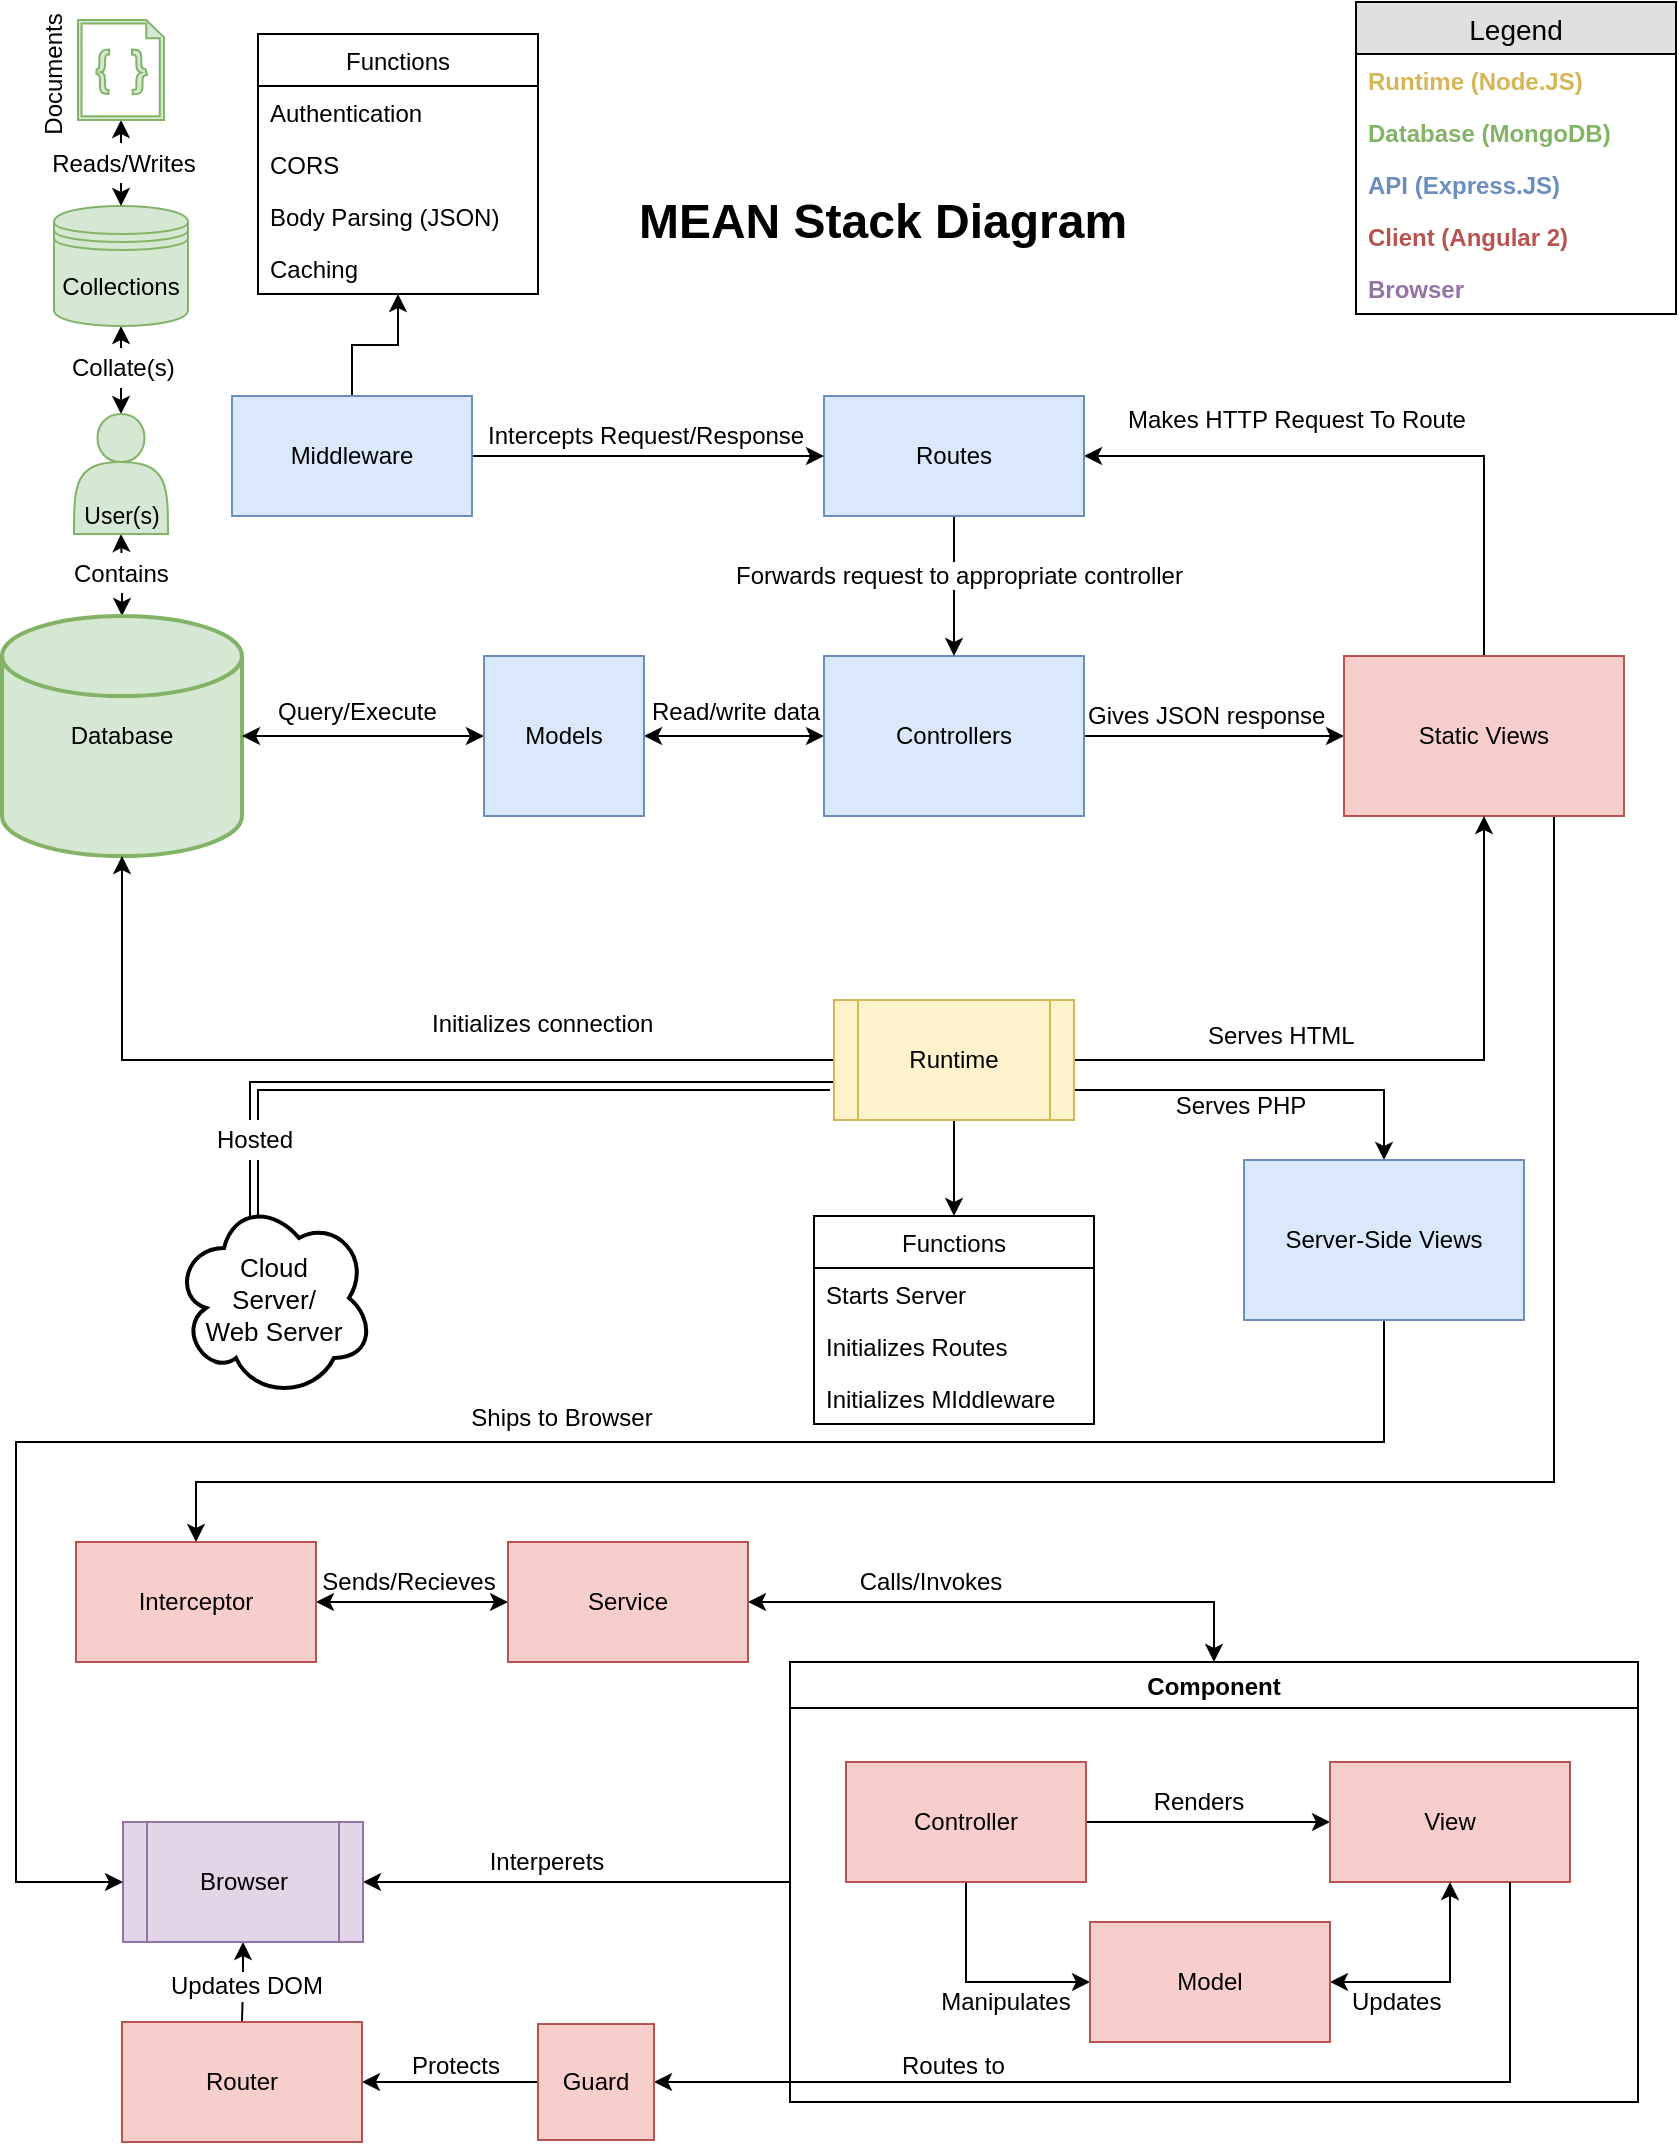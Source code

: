 <mxfile version="12.1.0" type="device" pages="1"><diagram id="9OGdil3woxZhPe_slmpF" name="Diagram"><mxGraphModel dx="843" dy="628" grid="1" gridSize="10" guides="1" tooltips="1" connect="1" arrows="1" fold="1" page="1" pageScale="1" pageWidth="850" pageHeight="1100" math="0" shadow="0"><root><mxCell id="0"/><mxCell id="1" parent="0"/><mxCell id="Voq-lryjcTRBzUc6CP47-26" style="edgeStyle=orthogonalEdgeStyle;rounded=0;orthogonalLoop=1;jettySize=auto;html=1;exitX=0.5;exitY=0;exitDx=0;exitDy=0;exitPerimeter=0;entryX=0.5;entryY=1;entryDx=0;entryDy=0;startArrow=classic;startFill=1;endArrow=classic;endFill=1;fontColor=#000000;" parent="1" source="Z71vCfWD9VK237qjt8-z-1" target="Voq-lryjcTRBzUc6CP47-25" edge="1"><mxGeometry relative="1" as="geometry"/></mxCell><mxCell id="Z71vCfWD9VK237qjt8-z-1" value="Database" style="strokeWidth=2;html=1;shape=mxgraph.flowchart.database;whiteSpace=wrap;fillColor=#d5e8d4;strokeColor=#82b366;" parent="1" vertex="1"><mxGeometry x="13" y="307" width="120" height="120" as="geometry"/></mxCell><mxCell id="Z71vCfWD9VK237qjt8-z-15" style="edgeStyle=orthogonalEdgeStyle;rounded=0;orthogonalLoop=1;jettySize=auto;html=1;exitX=1;exitY=0.5;exitDx=0;exitDy=0;startArrow=classic;startFill=1;" parent="1" source="Z71vCfWD9VK237qjt8-z-2" target="Z71vCfWD9VK237qjt8-z-4" edge="1"><mxGeometry relative="1" as="geometry"/></mxCell><mxCell id="Z71vCfWD9VK237qjt8-z-16" style="edgeStyle=orthogonalEdgeStyle;rounded=0;orthogonalLoop=1;jettySize=auto;html=1;exitX=0;exitY=0.5;exitDx=0;exitDy=0;entryX=1;entryY=0.5;entryDx=0;entryDy=0;entryPerimeter=0;startArrow=classic;startFill=1;" parent="1" source="Z71vCfWD9VK237qjt8-z-2" target="Z71vCfWD9VK237qjt8-z-1" edge="1"><mxGeometry relative="1" as="geometry"/></mxCell><mxCell id="Z71vCfWD9VK237qjt8-z-2" value="Models" style="whiteSpace=wrap;html=1;aspect=fixed;fillColor=#dae8fc;strokeColor=#6c8ebf;" parent="1" vertex="1"><mxGeometry x="254" y="327" width="80" height="80" as="geometry"/></mxCell><mxCell id="Z71vCfWD9VK237qjt8-z-20" style="edgeStyle=orthogonalEdgeStyle;rounded=0;orthogonalLoop=1;jettySize=auto;html=1;exitX=1;exitY=0.5;exitDx=0;exitDy=0;entryX=0;entryY=0.5;entryDx=0;entryDy=0;startArrow=none;startFill=0;endArrow=classic;endFill=1;" parent="1" source="Z71vCfWD9VK237qjt8-z-4" target="Z71vCfWD9VK237qjt8-z-12" edge="1"><mxGeometry relative="1" as="geometry"/></mxCell><mxCell id="Z71vCfWD9VK237qjt8-z-4" value="Controllers" style="rounded=0;whiteSpace=wrap;html=1;fillColor=#dae8fc;strokeColor=#6c8ebf;" parent="1" vertex="1"><mxGeometry x="424" y="327" width="130" height="80" as="geometry"/></mxCell><mxCell id="Z71vCfWD9VK237qjt8-z-14" style="edgeStyle=orthogonalEdgeStyle;rounded=0;orthogonalLoop=1;jettySize=auto;html=1;exitX=0.5;exitY=1;exitDx=0;exitDy=0;entryX=0.5;entryY=0;entryDx=0;entryDy=0;" parent="1" source="Z71vCfWD9VK237qjt8-z-5" target="Z71vCfWD9VK237qjt8-z-4" edge="1"><mxGeometry relative="1" as="geometry"/></mxCell><mxCell id="Z71vCfWD9VK237qjt8-z-19" style="edgeStyle=orthogonalEdgeStyle;rounded=0;orthogonalLoop=1;jettySize=auto;html=1;exitX=1;exitY=0.5;exitDx=0;exitDy=0;entryX=0.5;entryY=0;entryDx=0;entryDy=0;startArrow=classic;startFill=1;endArrow=none;endFill=0;" parent="1" source="Z71vCfWD9VK237qjt8-z-5" target="Z71vCfWD9VK237qjt8-z-12" edge="1"><mxGeometry relative="1" as="geometry"/></mxCell><mxCell id="Z71vCfWD9VK237qjt8-z-5" value="Routes" style="rounded=0;whiteSpace=wrap;html=1;fillColor=#dae8fc;strokeColor=#6c8ebf;" parent="1" vertex="1"><mxGeometry x="424" y="197" width="130" height="60" as="geometry"/></mxCell><mxCell id="b0roZbtPXMf4ZGY0dDDa-2" style="edgeStyle=orthogonalEdgeStyle;rounded=0;orthogonalLoop=1;jettySize=auto;html=1;exitX=0.75;exitY=1;exitDx=0;exitDy=0;entryX=0.5;entryY=0;entryDx=0;entryDy=0;" parent="1" source="Z71vCfWD9VK237qjt8-z-12" target="b0roZbtPXMf4ZGY0dDDa-1" edge="1"><mxGeometry relative="1" as="geometry"><Array as="points"><mxPoint x="789" y="740"/><mxPoint x="110" y="740"/></Array></mxGeometry></mxCell><mxCell id="Z71vCfWD9VK237qjt8-z-12" value="Static Views" style="rounded=0;whiteSpace=wrap;html=1;fillColor=#f8cecc;strokeColor=#b85450;" parent="1" vertex="1"><mxGeometry x="684" y="327" width="140" height="80" as="geometry"/></mxCell><mxCell id="Z71vCfWD9VK237qjt8-z-21" value="Makes HTTP Request To Route" style="text;html=1;resizable=0;points=[];autosize=1;align=left;verticalAlign=top;spacingTop=-4;" parent="1" vertex="1"><mxGeometry x="574" y="199" width="180" height="20" as="geometry"/></mxCell><mxCell id="Z71vCfWD9VK237qjt8-z-22" value="Forwards request to appropriate controller" style="text;html=1;resizable=0;points=[];autosize=1;align=left;verticalAlign=top;spacingTop=-4;labelBackgroundColor=#ffffff;" parent="1" vertex="1"><mxGeometry x="378" y="277" width="240" height="20" as="geometry"/></mxCell><mxCell id="Z71vCfWD9VK237qjt8-z-23" value="Read/write data" style="text;html=1;resizable=0;points=[];autosize=1;align=left;verticalAlign=top;spacingTop=-4;" parent="1" vertex="1"><mxGeometry x="336" y="345" width="100" height="20" as="geometry"/></mxCell><mxCell id="Z71vCfWD9VK237qjt8-z-24" value="Gives JSON response" style="text;html=1;resizable=0;points=[];autosize=1;align=left;verticalAlign=top;spacingTop=-4;" parent="1" vertex="1"><mxGeometry x="554" y="347" width="130" height="20" as="geometry"/></mxCell><mxCell id="Z71vCfWD9VK237qjt8-z-26" style="edgeStyle=orthogonalEdgeStyle;rounded=0;orthogonalLoop=1;jettySize=auto;html=1;entryX=0.5;entryY=1;entryDx=0;entryDy=0;startArrow=none;startFill=0;endArrow=classic;endFill=1;" parent="1" source="Z71vCfWD9VK237qjt8-z-25" target="Z71vCfWD9VK237qjt8-z-12" edge="1"><mxGeometry relative="1" as="geometry"/></mxCell><mxCell id="Z71vCfWD9VK237qjt8-z-29" style="edgeStyle=orthogonalEdgeStyle;rounded=0;orthogonalLoop=1;jettySize=auto;html=1;exitX=0;exitY=0.5;exitDx=0;exitDy=0;entryX=0.5;entryY=1;entryDx=0;entryDy=0;entryPerimeter=0;startArrow=none;startFill=0;endArrow=classic;endFill=1;" parent="1" source="Z71vCfWD9VK237qjt8-z-25" target="Z71vCfWD9VK237qjt8-z-1" edge="1"><mxGeometry relative="1" as="geometry"/></mxCell><mxCell id="nF1GAMcRou4xOKMRaKhh-12" style="edgeStyle=orthogonalEdgeStyle;rounded=0;orthogonalLoop=1;jettySize=auto;html=1;exitX=0.5;exitY=1;exitDx=0;exitDy=0;entryX=0.5;entryY=0;entryDx=0;entryDy=0;" parent="1" source="Z71vCfWD9VK237qjt8-z-25" target="nF1GAMcRou4xOKMRaKhh-8" edge="1"><mxGeometry relative="1" as="geometry"/></mxCell><mxCell id="aUahL3pixWGmTyJ578GJ-4" style="edgeStyle=orthogonalEdgeStyle;rounded=0;orthogonalLoop=1;jettySize=auto;html=1;exitX=0;exitY=0.75;exitDx=0;exitDy=0;entryX=0.4;entryY=0.1;entryDx=0;entryDy=0;entryPerimeter=0;startArrow=none;startFill=0;endArrow=none;endFill=0;fontColor=#9673A6;shape=link;" parent="1" source="Z71vCfWD9VK237qjt8-z-25" target="aUahL3pixWGmTyJ578GJ-3" edge="1"><mxGeometry relative="1" as="geometry"><Array as="points"><mxPoint x="139" y="542"/></Array></mxGeometry></mxCell><mxCell id="Hi5DuldTE_TKydZa6_Uv-1" style="edgeStyle=orthogonalEdgeStyle;rounded=0;orthogonalLoop=1;jettySize=auto;html=1;exitX=1;exitY=0.75;exitDx=0;exitDy=0;entryX=0.5;entryY=0;entryDx=0;entryDy=0;" parent="1" source="Z71vCfWD9VK237qjt8-z-25" target="Hi5DuldTE_TKydZa6_Uv-2" edge="1"><mxGeometry relative="1" as="geometry"><mxPoint x="750" y="580" as="targetPoint"/></mxGeometry></mxCell><mxCell id="Z71vCfWD9VK237qjt8-z-25" value="Runtime" style="shape=process;whiteSpace=wrap;html=1;backgroundOutline=1;fillColor=#fff2cc;strokeColor=#d6b656;" parent="1" vertex="1"><mxGeometry x="429" y="499" width="120" height="60" as="geometry"/></mxCell><mxCell id="Z71vCfWD9VK237qjt8-z-27" value="Serves HTML" style="text;html=1;resizable=0;points=[];autosize=1;align=left;verticalAlign=top;spacingTop=-4;" parent="1" vertex="1"><mxGeometry x="614" y="507" width="90" height="20" as="geometry"/></mxCell><mxCell id="Z71vCfWD9VK237qjt8-z-28" value="Query/Execute" style="text;html=1;resizable=0;points=[];autosize=1;align=left;verticalAlign=top;spacingTop=-4;" parent="1" vertex="1"><mxGeometry x="148.5" y="345" width="90" height="20" as="geometry"/></mxCell><mxCell id="Z71vCfWD9VK237qjt8-z-30" value="Initializes connection" style="text;html=1;resizable=0;points=[];autosize=1;align=left;verticalAlign=top;spacingTop=-4;" parent="1" vertex="1"><mxGeometry x="226" y="501" width="130" height="20" as="geometry"/></mxCell><mxCell id="Z71vCfWD9VK237qjt8-z-32" value="MEAN Stack Diagram" style="text;strokeColor=none;fillColor=none;html=1;fontSize=24;fontStyle=1;verticalAlign=middle;align=center;" parent="1" vertex="1"><mxGeometry x="310" y="90" width="285" height="40" as="geometry"/></mxCell><mxCell id="nF1GAMcRou4xOKMRaKhh-3" style="edgeStyle=orthogonalEdgeStyle;rounded=0;orthogonalLoop=1;jettySize=auto;html=1;exitX=1;exitY=0.5;exitDx=0;exitDy=0;entryX=0;entryY=0.5;entryDx=0;entryDy=0;" parent="1" source="nF1GAMcRou4xOKMRaKhh-2" target="Z71vCfWD9VK237qjt8-z-5" edge="1"><mxGeometry relative="1" as="geometry"/></mxCell><mxCell id="nF1GAMcRou4xOKMRaKhh-22" style="edgeStyle=orthogonalEdgeStyle;rounded=0;orthogonalLoop=1;jettySize=auto;html=1;exitX=0.5;exitY=0;exitDx=0;exitDy=0;entryX=0.5;entryY=1;entryDx=0;entryDy=0;" parent="1" source="nF1GAMcRou4xOKMRaKhh-2" target="nF1GAMcRou4xOKMRaKhh-13" edge="1"><mxGeometry relative="1" as="geometry"/></mxCell><mxCell id="nF1GAMcRou4xOKMRaKhh-2" value="Middleware" style="rounded=0;whiteSpace=wrap;html=1;fillColor=#dae8fc;strokeColor=#6c8ebf;" parent="1" vertex="1"><mxGeometry x="128" y="197" width="120" height="60" as="geometry"/></mxCell><mxCell id="nF1GAMcRou4xOKMRaKhh-4" value="Intercepts Request/Response" style="text;html=1;resizable=0;points=[];autosize=1;align=left;verticalAlign=top;spacingTop=-4;" parent="1" vertex="1"><mxGeometry x="254" y="207" width="170" height="20" as="geometry"/></mxCell><mxCell id="nF1GAMcRou4xOKMRaKhh-8" value="Functions" style="swimlane;fontStyle=0;childLayout=stackLayout;horizontal=1;startSize=26;fillColor=none;horizontalStack=0;resizeParent=1;resizeParentMax=0;resizeLast=0;collapsible=1;marginBottom=0;" parent="1" vertex="1"><mxGeometry x="419" y="607" width="140" height="104" as="geometry"/></mxCell><mxCell id="nF1GAMcRou4xOKMRaKhh-11" value="Starts Server" style="text;strokeColor=none;fillColor=none;align=left;verticalAlign=top;spacingLeft=4;spacingRight=4;overflow=hidden;rotatable=0;points=[[0,0.5],[1,0.5]];portConstraint=eastwest;" parent="nF1GAMcRou4xOKMRaKhh-8" vertex="1"><mxGeometry y="26" width="140" height="26" as="geometry"/></mxCell><mxCell id="nF1GAMcRou4xOKMRaKhh-9" value="Initializes Routes" style="text;strokeColor=none;fillColor=none;align=left;verticalAlign=top;spacingLeft=4;spacingRight=4;overflow=hidden;rotatable=0;points=[[0,0.5],[1,0.5]];portConstraint=eastwest;" parent="nF1GAMcRou4xOKMRaKhh-8" vertex="1"><mxGeometry y="52" width="140" height="26" as="geometry"/></mxCell><mxCell id="nF1GAMcRou4xOKMRaKhh-10" value="Initializes MIddleware" style="text;strokeColor=none;fillColor=none;align=left;verticalAlign=top;spacingLeft=4;spacingRight=4;overflow=hidden;rotatable=0;points=[[0,0.5],[1,0.5]];portConstraint=eastwest;" parent="nF1GAMcRou4xOKMRaKhh-8" vertex="1"><mxGeometry y="78" width="140" height="26" as="geometry"/></mxCell><mxCell id="nF1GAMcRou4xOKMRaKhh-13" value="Functions" style="swimlane;fontStyle=0;childLayout=stackLayout;horizontal=1;startSize=26;fillColor=none;horizontalStack=0;resizeParent=1;resizeParentMax=0;resizeLast=0;collapsible=1;marginBottom=0;" parent="1" vertex="1"><mxGeometry x="141" y="16" width="140" height="130" as="geometry"><mxRectangle x="101" y="62.5" width="80" height="26" as="alternateBounds"/></mxGeometry></mxCell><mxCell id="nF1GAMcRou4xOKMRaKhh-14" value="Authentication" style="text;strokeColor=none;fillColor=none;align=left;verticalAlign=top;spacingLeft=4;spacingRight=4;overflow=hidden;rotatable=0;points=[[0,0.5],[1,0.5]];portConstraint=eastwest;" parent="nF1GAMcRou4xOKMRaKhh-13" vertex="1"><mxGeometry y="26" width="140" height="26" as="geometry"/></mxCell><mxCell id="nF1GAMcRou4xOKMRaKhh-15" value="CORS" style="text;strokeColor=none;fillColor=none;align=left;verticalAlign=top;spacingLeft=4;spacingRight=4;overflow=hidden;rotatable=0;points=[[0,0.5],[1,0.5]];portConstraint=eastwest;" parent="nF1GAMcRou4xOKMRaKhh-13" vertex="1"><mxGeometry y="52" width="140" height="26" as="geometry"/></mxCell><mxCell id="nF1GAMcRou4xOKMRaKhh-16" value="Body Parsing (JSON)" style="text;strokeColor=none;fillColor=none;align=left;verticalAlign=top;spacingLeft=4;spacingRight=4;overflow=hidden;rotatable=0;points=[[0,0.5],[1,0.5]];portConstraint=eastwest;" parent="nF1GAMcRou4xOKMRaKhh-13" vertex="1"><mxGeometry y="78" width="140" height="26" as="geometry"/></mxCell><mxCell id="nF1GAMcRou4xOKMRaKhh-20" value="Caching" style="text;strokeColor=none;fillColor=none;align=left;verticalAlign=top;spacingLeft=4;spacingRight=4;overflow=hidden;rotatable=0;points=[[0,0.5],[1,0.5]];portConstraint=eastwest;" parent="nF1GAMcRou4xOKMRaKhh-13" vertex="1"><mxGeometry y="104" width="140" height="26" as="geometry"/></mxCell><mxCell id="Pyltbt4dXKm2clkoELuK-4" style="edgeStyle=orthogonalEdgeStyle;rounded=0;orthogonalLoop=1;jettySize=auto;html=1;exitX=1;exitY=0.5;exitDx=0;exitDy=0;startArrow=classic;startFill=1;" parent="1" source="b0roZbtPXMf4ZGY0dDDa-1" target="Pyltbt4dXKm2clkoELuK-1" edge="1"><mxGeometry relative="1" as="geometry"/></mxCell><mxCell id="b0roZbtPXMf4ZGY0dDDa-1" value="Interceptor" style="rounded=0;whiteSpace=wrap;html=1;fillColor=#f8cecc;strokeColor=#b85450;" parent="1" vertex="1"><mxGeometry x="50" y="770" width="120" height="60" as="geometry"/></mxCell><mxCell id="h36mlraaDGBkqbmWbG6y-2" style="edgeStyle=orthogonalEdgeStyle;rounded=0;orthogonalLoop=1;jettySize=auto;html=1;exitX=1;exitY=0.5;exitDx=0;exitDy=0;entryX=0.5;entryY=0;entryDx=0;entryDy=0;startArrow=classic;startFill=1;" parent="1" source="Pyltbt4dXKm2clkoELuK-1" target="UhZMjUuO2ybGHj9WYNuL-4" edge="1"><mxGeometry relative="1" as="geometry"/></mxCell><mxCell id="Pyltbt4dXKm2clkoELuK-1" value="Service" style="rounded=0;whiteSpace=wrap;html=1;fillColor=#f8cecc;strokeColor=#b85450;" parent="1" vertex="1"><mxGeometry x="266" y="770" width="120" height="60" as="geometry"/></mxCell><mxCell id="h36mlraaDGBkqbmWbG6y-3" style="edgeStyle=orthogonalEdgeStyle;rounded=0;orthogonalLoop=1;jettySize=auto;html=1;exitX=0;exitY=0.5;exitDx=0;exitDy=0;entryX=1;entryY=0.5;entryDx=0;entryDy=0;startArrow=none;startFill=0;endArrow=classic;endFill=1;" parent="1" source="UhZMjUuO2ybGHj9WYNuL-4" target="h36mlraaDGBkqbmWbG6y-1" edge="1"><mxGeometry relative="1" as="geometry"/></mxCell><mxCell id="UhZMjUuO2ybGHj9WYNuL-4" value="Component" style="swimlane;" parent="1" vertex="1"><mxGeometry x="407" y="830" width="424" height="220" as="geometry"><mxRectangle x="407" y="830" width="90" height="23" as="alternateBounds"/></mxGeometry></mxCell><mxCell id="ct8KQFncUONVK2w99KDZ-1" style="edgeStyle=orthogonalEdgeStyle;rounded=0;orthogonalLoop=1;jettySize=auto;html=1;entryX=0;entryY=0.5;entryDx=0;entryDy=0;startArrow=none;startFill=0;" parent="UhZMjUuO2ybGHj9WYNuL-4" source="UhZMjUuO2ybGHj9WYNuL-3" target="UhZMjUuO2ybGHj9WYNuL-2" edge="1"><mxGeometry relative="1" as="geometry"/></mxCell><mxCell id="ct8KQFncUONVK2w99KDZ-2" style="edgeStyle=orthogonalEdgeStyle;rounded=0;orthogonalLoop=1;jettySize=auto;html=1;exitX=0.5;exitY=1;exitDx=0;exitDy=0;entryX=0;entryY=0.5;entryDx=0;entryDy=0;startArrow=none;startFill=0;" parent="UhZMjUuO2ybGHj9WYNuL-4" source="UhZMjUuO2ybGHj9WYNuL-3" target="UhZMjUuO2ybGHj9WYNuL-1" edge="1"><mxGeometry relative="1" as="geometry"/></mxCell><mxCell id="UhZMjUuO2ybGHj9WYNuL-3" value="Controller" style="rounded=0;whiteSpace=wrap;html=1;fillColor=#f8cecc;strokeColor=#b85450;" parent="UhZMjUuO2ybGHj9WYNuL-4" vertex="1"><mxGeometry x="28" y="50" width="120" height="60" as="geometry"/></mxCell><mxCell id="UhZMjUuO2ybGHj9WYNuL-2" value="View" style="rounded=0;whiteSpace=wrap;html=1;fillColor=#f8cecc;strokeColor=#b85450;" parent="UhZMjUuO2ybGHj9WYNuL-4" vertex="1"><mxGeometry x="270" y="50" width="120" height="60" as="geometry"/></mxCell><mxCell id="ct8KQFncUONVK2w99KDZ-3" style="edgeStyle=orthogonalEdgeStyle;rounded=0;orthogonalLoop=1;jettySize=auto;html=1;exitX=1;exitY=0.5;exitDx=0;exitDy=0;entryX=0.5;entryY=1;entryDx=0;entryDy=0;startArrow=classic;startFill=1;" parent="UhZMjUuO2ybGHj9WYNuL-4" source="UhZMjUuO2ybGHj9WYNuL-1" target="UhZMjUuO2ybGHj9WYNuL-2" edge="1"><mxGeometry relative="1" as="geometry"/></mxCell><mxCell id="UhZMjUuO2ybGHj9WYNuL-1" value="Model" style="rounded=0;whiteSpace=wrap;html=1;fillColor=#f8cecc;strokeColor=#b85450;" parent="UhZMjUuO2ybGHj9WYNuL-4" vertex="1"><mxGeometry x="150" y="130" width="120" height="60" as="geometry"/></mxCell><mxCell id="ct8KQFncUONVK2w99KDZ-4" value="Updates" style="text;html=1;resizable=0;points=[];autosize=1;align=left;verticalAlign=top;spacingTop=-4;" parent="UhZMjUuO2ybGHj9WYNuL-4" vertex="1"><mxGeometry x="279" y="160" width="60" height="20" as="geometry"/></mxCell><mxCell id="ct8KQFncUONVK2w99KDZ-5" value="Manipulates" style="text;html=1;strokeColor=none;fillColor=none;align=center;verticalAlign=middle;whiteSpace=wrap;rounded=0;" parent="UhZMjUuO2ybGHj9WYNuL-4" vertex="1"><mxGeometry x="69" y="160" width="78" height="20" as="geometry"/></mxCell><mxCell id="ct8KQFncUONVK2w99KDZ-6" value="Renders" style="text;html=1;strokeColor=none;fillColor=none;align=center;verticalAlign=middle;whiteSpace=wrap;rounded=0;" parent="UhZMjUuO2ybGHj9WYNuL-4" vertex="1"><mxGeometry x="167" y="60" width="75" height="20" as="geometry"/></mxCell><mxCell id="Voq-lryjcTRBzUc6CP47-21" style="edgeStyle=orthogonalEdgeStyle;rounded=0;orthogonalLoop=1;jettySize=auto;html=1;exitX=0.5;exitY=1;exitDx=0;exitDy=0;entryX=0.5;entryY=0;entryDx=0;entryDy=0;startArrow=classic;startFill=1;endArrow=none;endFill=0;fontColor=#000000;" parent="1" source="h36mlraaDGBkqbmWbG6y-1" target="Voq-lryjcTRBzUc6CP47-17" edge="1"><mxGeometry relative="1" as="geometry"/></mxCell><mxCell id="h36mlraaDGBkqbmWbG6y-1" value="Browser" style="shape=process;whiteSpace=wrap;html=1;backgroundOutline=1;fillColor=#e1d5e7;strokeColor=#9673a6;" parent="1" vertex="1"><mxGeometry x="73.5" y="910" width="120" height="60" as="geometry"/></mxCell><mxCell id="ct8KQFncUONVK2w99KDZ-27" value="Legend" style="swimlane;fontStyle=0;childLayout=stackLayout;horizontal=1;startSize=26;fillColor=#e0e0e0;horizontalStack=0;resizeParent=1;resizeParentMax=0;resizeLast=0;collapsible=1;marginBottom=0;swimlaneFillColor=#ffffff;align=center;fontSize=14;" parent="1" vertex="1"><mxGeometry x="690" width="160" height="156" as="geometry"><mxRectangle x="690" width="80" height="26" as="alternateBounds"/></mxGeometry></mxCell><mxCell id="ct8KQFncUONVK2w99KDZ-31" value="Runtime (Node.JS)" style="text;strokeColor=none;fillColor=none;spacingLeft=4;spacingRight=4;overflow=hidden;rotatable=0;points=[[0,0.5],[1,0.5]];portConstraint=eastwest;fontSize=12;fontColor=#D6B656;fontStyle=1" parent="ct8KQFncUONVK2w99KDZ-27" vertex="1"><mxGeometry y="26" width="160" height="26" as="geometry"/></mxCell><mxCell id="ct8KQFncUONVK2w99KDZ-29" value="Database (MongoDB)" style="text;strokeColor=none;fillColor=none;spacingLeft=4;spacingRight=4;overflow=hidden;rotatable=0;points=[[0,0.5],[1,0.5]];portConstraint=eastwest;fontSize=12;fontColor=#82B366;fontStyle=1" parent="ct8KQFncUONVK2w99KDZ-27" vertex="1"><mxGeometry y="52" width="160" height="26" as="geometry"/></mxCell><mxCell id="ct8KQFncUONVK2w99KDZ-28" value="API (Express.JS)" style="text;strokeColor=none;fillColor=none;spacingLeft=4;spacingRight=4;overflow=hidden;rotatable=0;points=[[0,0.5],[1,0.5]];portConstraint=eastwest;fontSize=12;fontColor=#6C8EBF;fontStyle=1" parent="ct8KQFncUONVK2w99KDZ-27" vertex="1"><mxGeometry y="78" width="160" height="26" as="geometry"/></mxCell><mxCell id="ct8KQFncUONVK2w99KDZ-30" value="Client (Angular 2)" style="text;strokeColor=none;fillColor=none;spacingLeft=4;spacingRight=4;overflow=hidden;rotatable=0;points=[[0,0.5],[1,0.5]];portConstraint=eastwest;fontSize=12;fontColor=#B85450;fontStyle=1" parent="ct8KQFncUONVK2w99KDZ-27" vertex="1"><mxGeometry y="104" width="160" height="26" as="geometry"/></mxCell><mxCell id="ct8KQFncUONVK2w99KDZ-32" value="Browser" style="text;strokeColor=none;fillColor=none;spacingLeft=4;spacingRight=4;overflow=hidden;rotatable=0;points=[[0,0.5],[1,0.5]];portConstraint=eastwest;fontSize=12;fontStyle=1;fontColor=#9673A6;" parent="ct8KQFncUONVK2w99KDZ-27" vertex="1"><mxGeometry y="130" width="160" height="26" as="geometry"/></mxCell><mxCell id="2EicwpfwPdiU9fl_zIa5-1" value="Sends/Recieves" style="text;html=1;strokeColor=none;fillColor=none;align=center;verticalAlign=middle;whiteSpace=wrap;rounded=0;" parent="1" vertex="1"><mxGeometry x="178.5" y="780" width="75" height="20" as="geometry"/></mxCell><mxCell id="2EicwpfwPdiU9fl_zIa5-2" value="Calls/Invokes" style="text;html=1;strokeColor=none;fillColor=none;align=center;verticalAlign=middle;whiteSpace=wrap;rounded=0;" parent="1" vertex="1"><mxGeometry x="440" y="780" width="75" height="20" as="geometry"/></mxCell><mxCell id="2EicwpfwPdiU9fl_zIa5-3" value="Interperets" style="text;html=1;strokeColor=none;fillColor=none;align=center;verticalAlign=middle;whiteSpace=wrap;rounded=0;" parent="1" vertex="1"><mxGeometry x="248" y="920" width="75" height="20" as="geometry"/></mxCell><mxCell id="aUahL3pixWGmTyJ578GJ-3" value="Cloud&#10;Server/&#10;Web Server" style="ellipse;shape=cloud;strokeWidth=2;fontSize=13;align=center;" parent="1" vertex="1"><mxGeometry x="99" y="598" width="100" height="100" as="geometry"/></mxCell><mxCell id="aUahL3pixWGmTyJ578GJ-9" value="Hosted" style="text;html=1;strokeColor=none;fillColor=#ffffff;align=center;verticalAlign=middle;whiteSpace=wrap;rounded=0;" parent="1" vertex="1"><mxGeometry x="102" y="559" width="75" height="20" as="geometry"/></mxCell><mxCell id="Voq-lryjcTRBzUc6CP47-8" value="Protects" style="text;html=1;resizable=0;points=[];autosize=1;align=left;verticalAlign=top;spacingTop=-4;fontColor=#000000;" parent="1" vertex="1"><mxGeometry x="216" y="1022" width="60" height="20" as="geometry"/></mxCell><mxCell id="Voq-lryjcTRBzUc6CP47-14" value="Routes to" style="text;html=1;resizable=0;points=[];autosize=1;align=left;verticalAlign=top;spacingTop=-4;fontColor=#000000;" parent="1" vertex="1"><mxGeometry x="461" y="1022" width="70" height="20" as="geometry"/></mxCell><mxCell id="Voq-lryjcTRBzUc6CP47-16" value="Updates DOM" style="text;html=1;strokeColor=none;fillColor=none;align=center;verticalAlign=middle;whiteSpace=wrap;rounded=0;labelBackgroundColor=#ffffff;fontColor=#000000;" parent="1" vertex="1"><mxGeometry x="91.5" y="982" width="87" height="20" as="geometry"/></mxCell><mxCell id="Voq-lryjcTRBzUc6CP47-23" style="edgeStyle=orthogonalEdgeStyle;rounded=0;orthogonalLoop=1;jettySize=auto;html=1;exitX=1;exitY=0.5;exitDx=0;exitDy=0;entryX=0;entryY=0.5;entryDx=0;entryDy=0;startArrow=classic;startFill=1;endArrow=none;endFill=0;fontColor=#000000;" parent="1" source="Voq-lryjcTRBzUc6CP47-17" target="Voq-lryjcTRBzUc6CP47-19" edge="1"><mxGeometry relative="1" as="geometry"/></mxCell><mxCell id="Voq-lryjcTRBzUc6CP47-17" value="Router" style="rounded=0;whiteSpace=wrap;html=1;fillColor=#f8cecc;strokeColor=#b85450;" parent="1" vertex="1"><mxGeometry x="73" y="1010" width="120" height="60" as="geometry"/></mxCell><mxCell id="Voq-lryjcTRBzUc6CP47-24" style="edgeStyle=orthogonalEdgeStyle;rounded=0;orthogonalLoop=1;jettySize=auto;html=1;exitX=1;exitY=0.5;exitDx=0;exitDy=0;entryX=0.75;entryY=1;entryDx=0;entryDy=0;startArrow=classic;startFill=1;endArrow=none;endFill=0;fontColor=#000000;" parent="1" source="Voq-lryjcTRBzUc6CP47-19" target="UhZMjUuO2ybGHj9WYNuL-2" edge="1"><mxGeometry relative="1" as="geometry"/></mxCell><mxCell id="Voq-lryjcTRBzUc6CP47-19" value="Guard" style="whiteSpace=wrap;html=1;aspect=fixed;fillColor=#f8cecc;strokeColor=#b85450;" parent="1" vertex="1"><mxGeometry x="281" y="1011" width="58" height="58" as="geometry"/></mxCell><mxCell id="Voq-lryjcTRBzUc6CP47-28" style="edgeStyle=orthogonalEdgeStyle;rounded=0;orthogonalLoop=1;jettySize=auto;html=1;exitX=0.5;exitY=0;exitDx=0;exitDy=0;entryX=0.5;entryY=1;entryDx=0;entryDy=0;startArrow=classic;startFill=1;endArrow=classic;endFill=1;fontColor=#000000;" parent="1" source="Voq-lryjcTRBzUc6CP47-25" target="Voq-lryjcTRBzUc6CP47-27" edge="1"><mxGeometry relative="1" as="geometry"/></mxCell><mxCell id="Voq-lryjcTRBzUc6CP47-25" value="" style="shape=actor;whiteSpace=wrap;html=1;labelBackgroundColor=#ffffff;strokeColor=#82b366;fillColor=#d5e8d4;labelBorderColor=none;" parent="1" vertex="1"><mxGeometry x="49" y="206" width="47" height="60" as="geometry"/></mxCell><mxCell id="Voq-lryjcTRBzUc6CP47-27" value="Collections" style="shape=datastore;labelBackgroundColor=#D5E8D4;strokeColor=#82b366;fillColor=#d5e8d4;" parent="1" vertex="1"><mxGeometry x="39" y="102" width="67" height="60" as="geometry"/></mxCell><mxCell id="Voq-lryjcTRBzUc6CP47-29" value="User(s)" style="text;strokeColor=none;fillColor=none;align=center;verticalAlign=middle;rounded=0;labelBackgroundColor=#D5E8D4;fontColor=#000000;fontSize=11.5;" parent="1" vertex="1"><mxGeometry x="53" y="246" width="40" height="20" as="geometry"/></mxCell><mxCell id="33yUz47E09HazMSC8M9P-1" value="Collate(s)" style="text;html=1;resizable=0;points=[];autosize=1;align=left;verticalAlign=top;spacingTop=-4;fillColor=#ffffff;" parent="1" vertex="1"><mxGeometry x="46" y="173" width="70" height="20" as="geometry"/></mxCell><mxCell id="0GL9h2zrdAihrttz2TQZ-2" value="Contains" style="text;html=1;resizable=0;points=[];autosize=1;align=left;verticalAlign=top;spacingTop=-4;fillColor=#ffffff;" parent="1" vertex="1"><mxGeometry x="47" y="275.5" width="60" height="20" as="geometry"/></mxCell><mxCell id="_b_nuynTv_msenY8Racz-1" style="edgeStyle=orthogonalEdgeStyle;rounded=0;orthogonalLoop=1;jettySize=auto;html=1;exitX=0.5;exitY=1;exitDx=0;exitDy=0;entryX=0;entryY=0.5;entryDx=0;entryDy=0;" parent="1" source="Hi5DuldTE_TKydZa6_Uv-2" target="h36mlraaDGBkqbmWbG6y-1" edge="1"><mxGeometry relative="1" as="geometry"><Array as="points"><mxPoint x="704" y="720"/><mxPoint x="20" y="720"/><mxPoint x="20" y="940"/></Array></mxGeometry></mxCell><mxCell id="Hi5DuldTE_TKydZa6_Uv-2" value="Server-Side Views" style="rounded=0;whiteSpace=wrap;html=1;fillColor=#dae8fc;strokeColor=#6c8ebf;" parent="1" vertex="1"><mxGeometry x="634" y="579" width="140" height="80" as="geometry"/></mxCell><mxCell id="Hi5DuldTE_TKydZa6_Uv-3" value="Serves PHP" style="text;html=1;strokeColor=none;fillColor=none;align=center;verticalAlign=middle;whiteSpace=wrap;rounded=0;" parent="1" vertex="1"><mxGeometry x="587" y="542" width="91" height="20" as="geometry"/></mxCell><mxCell id="_b_nuynTv_msenY8Racz-2" value="Ships to Browser" style="text;html=1;strokeColor=none;fillColor=none;align=center;verticalAlign=middle;whiteSpace=wrap;rounded=0;" parent="1" vertex="1"><mxGeometry x="246" y="698" width="94" height="20" as="geometry"/></mxCell><mxCell id="M5OHjg1M33-K3yCKER9L-6" value="" style="edgeStyle=orthogonalEdgeStyle;rounded=0;orthogonalLoop=1;jettySize=auto;html=1;startArrow=classic;startFill=1;" parent="1" source="M5OHjg1M33-K3yCKER9L-5" target="Voq-lryjcTRBzUc6CP47-27" edge="1"><mxGeometry relative="1" as="geometry"/></mxCell><mxCell id="M5OHjg1M33-K3yCKER9L-5" value="" style="shadow=0;dashed=0;html=1;strokeColor=#82b366;labelPosition=center;verticalLabelPosition=bottom;verticalAlign=top;align=center;shape=mxgraph.mscae.cloud.document;fillColor=#d5e8d4;pointerEvents=1;" parent="1" vertex="1"><mxGeometry x="51" y="9" width="43" height="50" as="geometry"/></mxCell><mxCell id="M5OHjg1M33-K3yCKER9L-7" value="Reads/Writes" style="text;html=1;strokeColor=none;fillColor=#ffffff;align=center;verticalAlign=middle;whiteSpace=wrap;rounded=0;" parent="1" vertex="1"><mxGeometry x="54" y="70.5" width="40" height="20" as="geometry"/></mxCell><mxCell id="BVIJNPftrFincFV0Akpa-1" value="Documents" style="text;html=1;strokeColor=none;fillColor=none;align=center;verticalAlign=middle;whiteSpace=wrap;rounded=0;rotation=-90;" parent="1" vertex="1"><mxGeometry x="19" y="26" width="40" height="20" as="geometry"/></mxCell></root></mxGraphModel></diagram></mxfile>